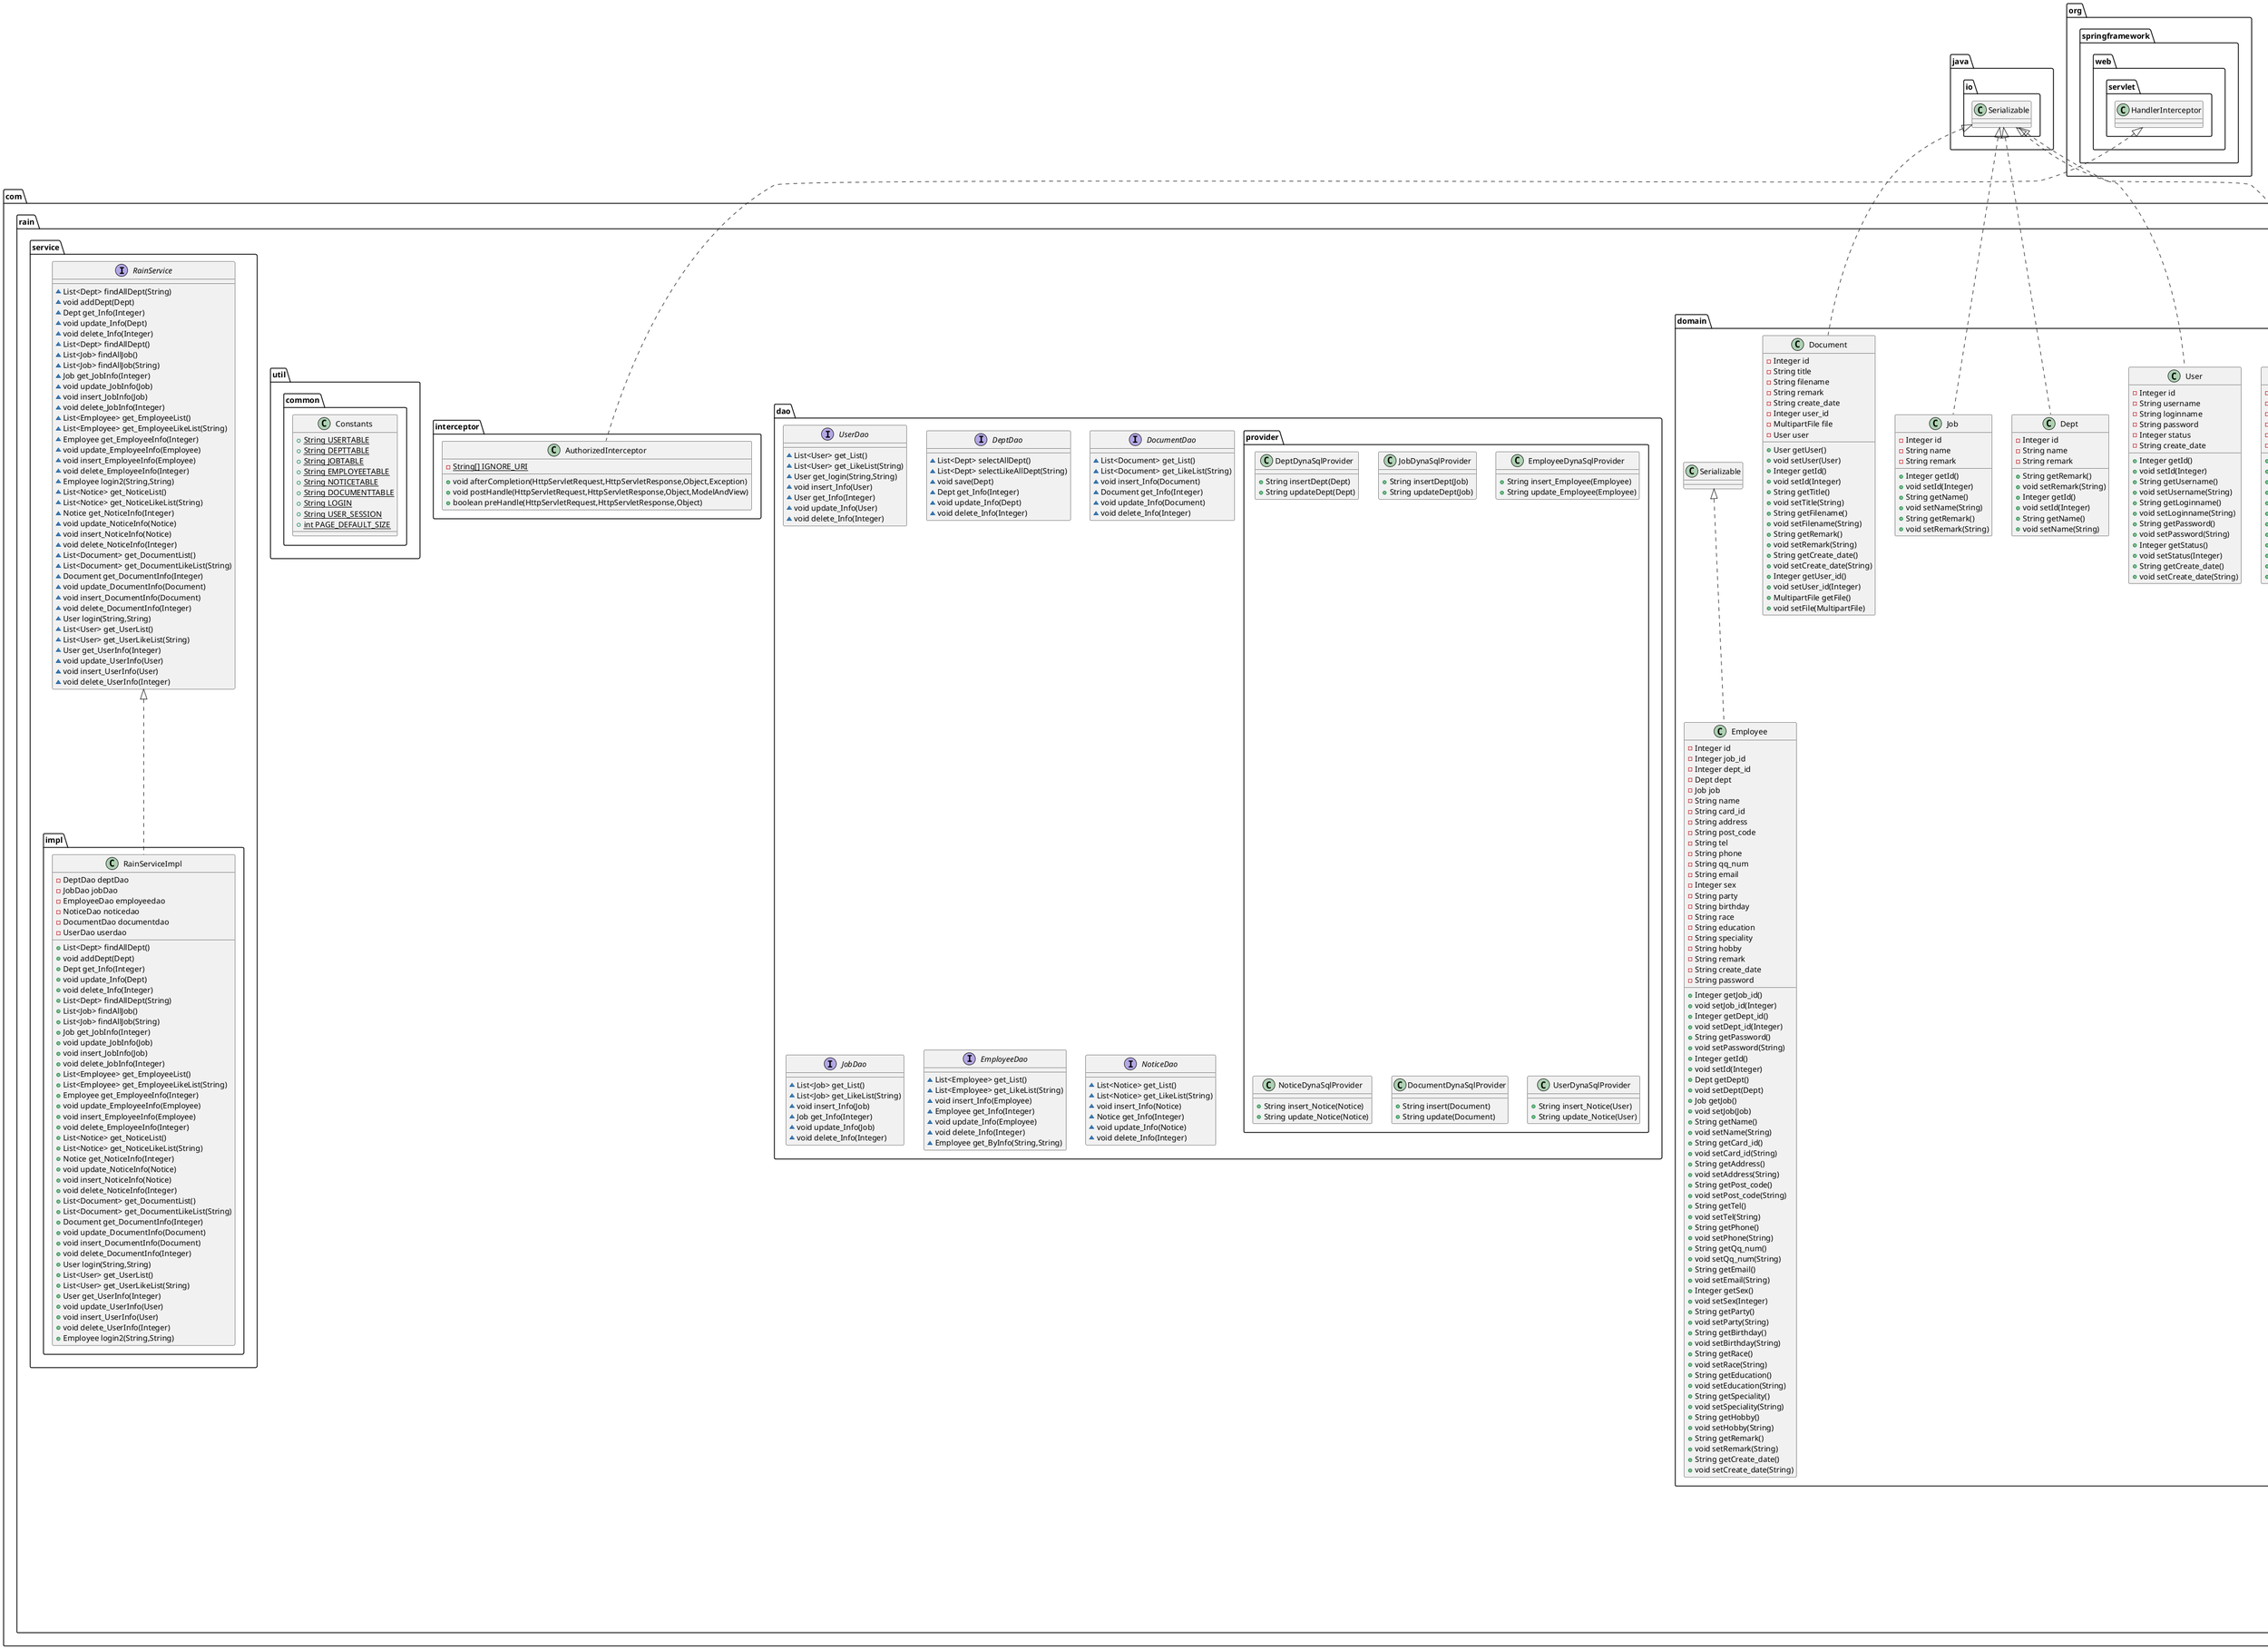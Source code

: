 @startuml
class com.rain.controller.DeptController {
- RainService rainservice
+ ModelAndView index2(ModelAndView)
+ String index2(String)
+ String index(Model,String)
+ String add(Model,Integer)
+ ModelAndView add(ModelAndView,Dept,Integer)
+ void delete(Integer)
}
class com.rain.domain.Job {
- Integer id
- String name
- String remark
+ Integer getId()
+ void setId(Integer)
+ String getName()
+ void setName(String)
+ String getRemark()
+ void setRemark(String)
}
class com.rain.controller.EmployeeController {
- RainService rainservice
+ ModelAndView index2(ModelAndView)
+ String index2(String)
+ String index(Model,String)
+ String add(Model,Integer)
+ ModelAndView add(ModelAndView,Employee,Integer)
+ void delete(Integer)
}
interface com.rain.dao.UserDao {
~ List<User> get_List()
~ List<User> get_LikeList(String)
~ User get_login(String,String)
~ void insert_Info(User)
~ User get_Info(Integer)
~ void update_Info(User)
~ void delete_Info(Integer)
}
class com.rain.dao.provider.DeptDynaSqlProvider {
+ String insertDept(Dept)
+ String updateDept(Dept)
}
class com.rain.controller.CommonController {
+ String loginForm(String)
+ String index()
+ String welcome()
}
class com.rain.dao.provider.JobDynaSqlProvider {
+ String insertDept(Job)
+ String updateDept(Job)
}
class com.rain.controller.NoticeController {
- RainService rainservice
+ ModelAndView index2(ModelAndView)
+ String index2(String)
+ String index(Model,String)
+ String add(Model,Integer)
+ ModelAndView add(ModelAndView,Notice,Integer)
+ void delete(Integer)
}
class com.rain.domain.Document {
- Integer id
- String title
- String filename
- String remark
- String create_date
- Integer user_id
- MultipartFile file
- User user
+ User getUser()
+ void setUser(User)
+ Integer getId()
+ void setId(Integer)
+ String getTitle()
+ void setTitle(String)
+ String getFilename()
+ void setFilename(String)
+ String getRemark()
+ void setRemark(String)
+ String getCreate_date()
+ void setCreate_date(String)
+ Integer getUser_id()
+ void setUser_id(Integer)
+ MultipartFile getFile()
+ void setFile(MultipartFile)
}
class com.rain.interceptor.AuthorizedInterceptor {
- {static} String[] IGNORE_URI
+ void afterCompletion(HttpServletRequest,HttpServletResponse,Object,Exception)
+ void postHandle(HttpServletRequest,HttpServletResponse,Object,ModelAndView)
+ boolean preHandle(HttpServletRequest,HttpServletResponse,Object)
}
class com.rain.util.common.Constants {
+ {static} String USERTABLE
+ {static} String DEPTTABLE
+ {static} String JOBTABLE
+ {static} String EMPLOYEETABLE
+ {static} String NOTICETABLE
+ {static} String DOCUMENTTABLE
+ {static} String LOGIN
+ {static} String USER_SESSION
+ {static} int PAGE_DEFAULT_SIZE
}
class com.rain.dao.provider.EmployeeDynaSqlProvider {
+ String insert_Employee(Employee)
+ String update_Employee(Employee)
}
class com.rain.controller.UserController {
- RainService rainservice
+ ModelAndView index2(ModelAndView)
+ ModelAndView logout(ModelAndView,HttpSession)
+ ModelAndView login(String,String,String,HttpSession,ModelAndView)
+ String index2(String)
+ String index(Model,String)
+ String add(Model,Integer)
+ ModelAndView add(ModelAndView,User,Integer)
+ void delete(Integer)
+ String update(Model,HttpSession)
+ ModelAndView update(ModelAndView,Model,HttpSession,User)
}
class com.rain.dao.provider.NoticeDynaSqlProvider {
+ String insert_Notice(Notice)
+ String update_Notice(Notice)
}
class com.rain.domain.Notice {
- Integer id
- String title
- String content
- String Create_date
- Integer user_id
- User user
+ Integer getId()
+ void setId(Integer)
+ String getTitle()
+ void setTitle(String)
+ String getContent()
+ void setContent(String)
+ String getCreate_date()
+ void setCreate_date(String)
+ Integer getUser_id()
+ void setUser_id(Integer)
+ User getUser()
+ void setUser(User)
}
class com.rain.controller.JobController {
- RainService rainservice
+ ModelAndView index2(ModelAndView)
+ String index2(String)
+ String index(Model,String)
+ String add(Model,Integer)
+ ModelAndView add(ModelAndView,Job,Integer)
+ void delete(Integer)
}
interface com.rain.dao.DeptDao {
~ List<Dept> selectAllDept()
~ List<Dept> selectLikeAllDept(String)
~ void save(Dept)
~ Dept get_Info(Integer)
~ void update_Info(Dept)
~ void delete_Info(Integer)
}
class com.rain.domain.User {
- Integer id
- String username
- String loginname
- String password
- Integer status
- String create_date
+ Integer getId()
+ void setId(Integer)
+ String getUsername()
+ void setUsername(String)
+ String getLoginname()
+ void setLoginname(String)
+ String getPassword()
+ void setPassword(String)
+ Integer getStatus()
+ void setStatus(Integer)
+ String getCreate_date()
+ void setCreate_date(String)
}
interface com.rain.dao.DocumentDao {
~ List<Document> get_List()
~ List<Document> get_LikeList(String)
~ void insert_Info(Document)
~ Document get_Info(Integer)
~ void update_Info(Document)
~ void delete_Info(Integer)
}
class com.rain.controller.DocumentController {
- RainService rainservice
+ ModelAndView index2(ModelAndView)
+ String index2(String)
+ String index(Model,String)
+ String add(Model,Integer)
+ ModelAndView add(ModelAndView,Document,Integer,HttpSession)
+ void delete(Integer)
}
interface com.rain.service.RainService {
~ List<Dept> findAllDept(String)
~ void addDept(Dept)
~ Dept get_Info(Integer)
~ void update_Info(Dept)
~ void delete_Info(Integer)
~ List<Dept> findAllDept()
~ List<Job> findAllJob()
~ List<Job> findAllJob(String)
~ Job get_JobInfo(Integer)
~ void update_JobInfo(Job)
~ void insert_JobInfo(Job)
~ void delete_JobInfo(Integer)
~ List<Employee> get_EmployeeList()
~ List<Employee> get_EmployeeLikeList(String)
~ Employee get_EmployeeInfo(Integer)
~ void update_EmployeeInfo(Employee)
~ void insert_EmployeeInfo(Employee)
~ void delete_EmployeeInfo(Integer)
~ Employee login2(String,String)
~ List<Notice> get_NoticeList()
~ List<Notice> get_NoticeLikeList(String)
~ Notice get_NoticeInfo(Integer)
~ void update_NoticeInfo(Notice)
~ void insert_NoticeInfo(Notice)
~ void delete_NoticeInfo(Integer)
~ List<Document> get_DocumentList()
~ List<Document> get_DocumentLikeList(String)
~ Document get_DocumentInfo(Integer)
~ void update_DocumentInfo(Document)
~ void insert_DocumentInfo(Document)
~ void delete_DocumentInfo(Integer)
~ User login(String,String)
~ List<User> get_UserList()
~ List<User> get_UserLikeList(String)
~ User get_UserInfo(Integer)
~ void update_UserInfo(User)
~ void insert_UserInfo(User)
~ void delete_UserInfo(Integer)
}
interface com.rain.dao.JobDao {
~ List<Job> get_List()
~ List<Job> get_LikeList(String)
~ void insert_Info(Job)
~ Job get_Info(Integer)
~ void update_Info(Job)
~ void delete_Info(Integer)
}
interface com.rain.dao.EmployeeDao {
~ List<Employee> get_List()
~ List<Employee> get_LikeList(String)
~ void insert_Info(Employee)
~ Employee get_Info(Integer)
~ void update_Info(Employee)
~ void delete_Info(Integer)
~ Employee get_ByInfo(String,String)
}
class com.rain.domain.Employee {
- Integer id
- Integer job_id
- Integer dept_id
- Dept dept
- Job job
- String name
- String card_id
- String address
- String post_code
- String tel
- String phone
- String qq_num
- String email
- Integer sex
- String party
- String birthday
- String race
- String education
- String speciality
- String hobby
- String remark
- String create_date
- String password
+ Integer getJob_id()
+ void setJob_id(Integer)
+ Integer getDept_id()
+ void setDept_id(Integer)
+ String getPassword()
+ void setPassword(String)
+ Integer getId()
+ void setId(Integer)
+ Dept getDept()
+ void setDept(Dept)
+ Job getJob()
+ void setJob(Job)
+ String getName()
+ void setName(String)
+ String getCard_id()
+ void setCard_id(String)
+ String getAddress()
+ void setAddress(String)
+ String getPost_code()
+ void setPost_code(String)
+ String getTel()
+ void setTel(String)
+ String getPhone()
+ void setPhone(String)
+ String getQq_num()
+ void setQq_num(String)
+ String getEmail()
+ void setEmail(String)
+ Integer getSex()
+ void setSex(Integer)
+ String getParty()
+ void setParty(String)
+ String getBirthday()
+ void setBirthday(String)
+ String getRace()
+ void setRace(String)
+ String getEducation()
+ void setEducation(String)
+ String getSpeciality()
+ void setSpeciality(String)
+ String getHobby()
+ void setHobby(String)
+ String getRemark()
+ void setRemark(String)
+ String getCreate_date()
+ void setCreate_date(String)
}
class com.rain.dao.provider.DocumentDynaSqlProvider {
+ String insert(Document)
+ String update(Document)
}
class com.rain.domain.Dept {
- Integer id
- String name
- String remark
+ String getRemark()
+ void setRemark(String)
+ Integer getId()
+ void setId(Integer)
+ String getName()
+ void setName(String)
}
interface com.rain.dao.NoticeDao {
~ List<Notice> get_List()
~ List<Notice> get_LikeList(String)
~ void insert_Info(Notice)
~ Notice get_Info(Integer)
~ void update_Info(Notice)
~ void delete_Info(Integer)
}
class com.rain.service.impl.RainServiceImpl {
- DeptDao deptDao
- JobDao jobDao
- EmployeeDao employeedao
- NoticeDao noticedao
- DocumentDao documentdao
- UserDao userdao
+ List<Dept> findAllDept()
+ void addDept(Dept)
+ Dept get_Info(Integer)
+ void update_Info(Dept)
+ void delete_Info(Integer)
+ List<Dept> findAllDept(String)
+ List<Job> findAllJob()
+ List<Job> findAllJob(String)
+ Job get_JobInfo(Integer)
+ void update_JobInfo(Job)
+ void insert_JobInfo(Job)
+ void delete_JobInfo(Integer)
+ List<Employee> get_EmployeeList()
+ List<Employee> get_EmployeeLikeList(String)
+ Employee get_EmployeeInfo(Integer)
+ void update_EmployeeInfo(Employee)
+ void insert_EmployeeInfo(Employee)
+ void delete_EmployeeInfo(Integer)
+ List<Notice> get_NoticeList()
+ List<Notice> get_NoticeLikeList(String)
+ Notice get_NoticeInfo(Integer)
+ void update_NoticeInfo(Notice)
+ void insert_NoticeInfo(Notice)
+ void delete_NoticeInfo(Integer)
+ List<Document> get_DocumentList()
+ List<Document> get_DocumentLikeList(String)
+ Document get_DocumentInfo(Integer)
+ void update_DocumentInfo(Document)
+ void insert_DocumentInfo(Document)
+ void delete_DocumentInfo(Integer)
+ User login(String,String)
+ List<User> get_UserList()
+ List<User> get_UserLikeList(String)
+ User get_UserInfo(Integer)
+ void update_UserInfo(User)
+ void insert_UserInfo(User)
+ void delete_UserInfo(Integer)
+ Employee login2(String,String)
}
class com.rain.dao.provider.UserDynaSqlProvider {
+ String insert_Notice(User)
+ String update_Notice(User)
}


java.io.Serializable <|.. com.rain.domain.Job
java.io.Serializable <|.. com.rain.domain.Document
org.springframework.web.servlet.HandlerInterceptor <|.. com.rain.interceptor.AuthorizedInterceptor
java.io.Serializable <|.. com.rain.domain.Notice
java.io.Serializable <|.. com.rain.domain.User
com.rain.domain.Serializable <|.. com.rain.domain.Employee
java.io.Serializable <|.. com.rain.domain.Dept
com.rain.service.RainService <|.. com.rain.service.impl.RainServiceImpl
@enduml